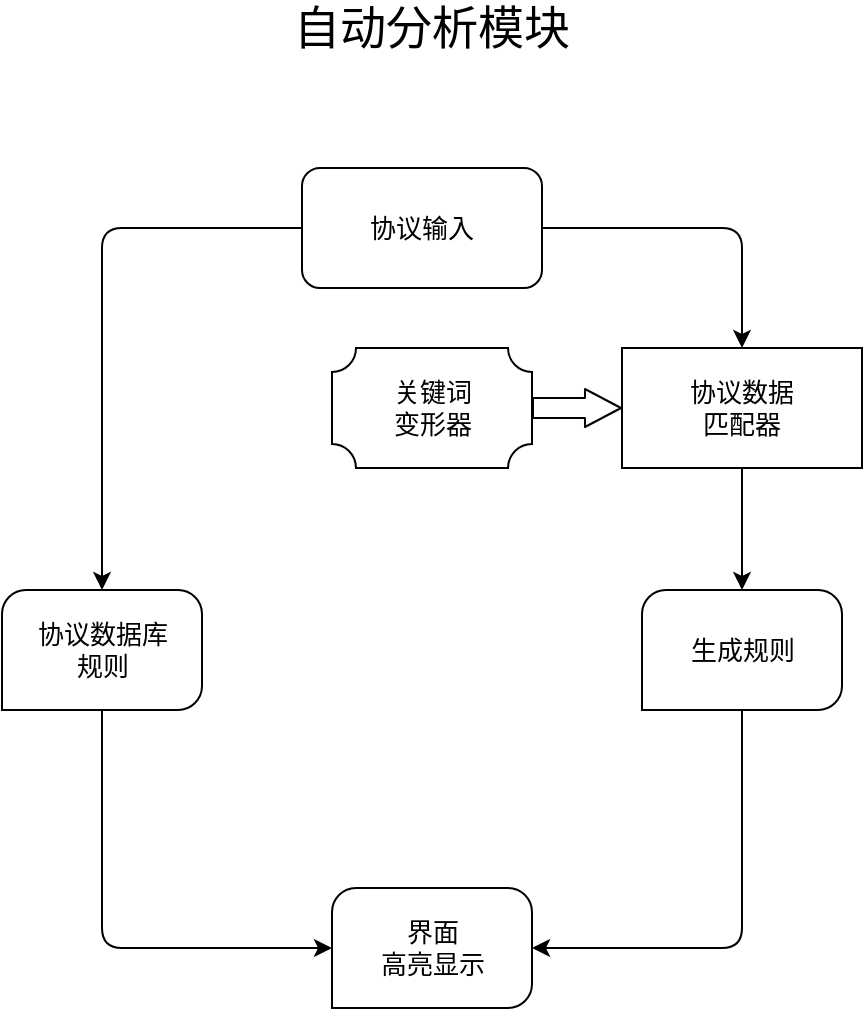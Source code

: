 <mxfile version="12.0.1" type="github" pages="1"><diagram id="PDMYg0tn8_9wsmpUUeU5" name="第 1 页"><mxGraphModel dx="1408" dy="776" grid="1" gridSize="10" guides="1" tooltips="1" connect="1" arrows="1" fold="1" page="1" pageScale="1" pageWidth="827" pageHeight="1169" math="0" shadow="0"><root><mxCell id="0"/><mxCell id="1" parent="0"/><mxCell id="IYbOyVSwOx5RN0h2Jb-t-1" value="自动分析模块" style="text;html=1;strokeColor=none;fillColor=none;align=center;verticalAlign=middle;whiteSpace=wrap;rounded=0;fontSize=23;" vertex="1" parent="1"><mxGeometry x="300" y="50" width="160" height="20" as="geometry"/></mxCell><mxCell id="IYbOyVSwOx5RN0h2Jb-t-13" value="关键词&lt;br&gt;变形器" style="verticalLabelPosition=middle;verticalAlign=middle;html=1;shape=mxgraph.basic.plaque;dx=6;fontFamily=Verdana;fontSize=13;align=center;horizontal=1;labelPosition=center;" vertex="1" parent="1"><mxGeometry x="330" y="220" width="100" height="60" as="geometry"/></mxCell><mxCell id="IYbOyVSwOx5RN0h2Jb-t-15" value="协议数据&lt;br&gt;匹配器" style="rounded=0;whiteSpace=wrap;html=1;fontFamily=Verdana;fontSize=13;align=center;" vertex="1" parent="1"><mxGeometry x="475" y="220" width="120" height="60" as="geometry"/></mxCell><mxCell id="IYbOyVSwOx5RN0h2Jb-t-16" value="" style="shape=flexArrow;endArrow=classic;html=1;fontFamily=Verdana;fontSize=13;endWidth=8;endSize=5.67;exitX=1;exitY=0.5;exitDx=0;exitDy=0;exitPerimeter=0;" edge="1" parent="1" source="IYbOyVSwOx5RN0h2Jb-t-13" target="IYbOyVSwOx5RN0h2Jb-t-15"><mxGeometry width="50" height="50" relative="1" as="geometry"><mxPoint x="665" y="100" as="sourcePoint"/><mxPoint x="525" y="150" as="targetPoint"/></mxGeometry></mxCell><mxCell id="IYbOyVSwOx5RN0h2Jb-t-18" value="界面&lt;br&gt;高亮显示" style="verticalLabelPosition=middle;verticalAlign=middle;html=1;shape=mxgraph.basic.three_corner_round_rect;dx=6;fontFamily=Verdana;fontSize=13;align=center;labelPosition=center;" vertex="1" parent="1"><mxGeometry x="330" y="490" width="100" height="60" as="geometry"/></mxCell><mxCell id="IYbOyVSwOx5RN0h2Jb-t-19" value="生成规则" style="verticalLabelPosition=middle;verticalAlign=middle;html=1;shape=mxgraph.basic.three_corner_round_rect;dx=6;fontFamily=Verdana;fontSize=13;align=center;labelPosition=center;" vertex="1" parent="1"><mxGeometry x="485" y="341" width="100" height="60" as="geometry"/></mxCell><mxCell id="IYbOyVSwOx5RN0h2Jb-t-22" value="" style="endArrow=classic;html=1;fontFamily=Verdana;fontSize=13;exitX=0.5;exitY=1;exitDx=0;exitDy=0;" edge="1" parent="1" source="IYbOyVSwOx5RN0h2Jb-t-15" target="IYbOyVSwOx5RN0h2Jb-t-19"><mxGeometry width="50" height="50" relative="1" as="geometry"><mxPoint x="320" y="660" as="sourcePoint"/><mxPoint x="370" y="610" as="targetPoint"/></mxGeometry></mxCell><mxCell id="IYbOyVSwOx5RN0h2Jb-t-23" value="" style="endArrow=classic;html=1;fontFamily=Verdana;fontSize=13;exitX=0.5;exitY=1;exitDx=0;exitDy=0;exitPerimeter=0;entryX=1;entryY=0.5;entryDx=0;entryDy=0;entryPerimeter=0;" edge="1" parent="1" source="IYbOyVSwOx5RN0h2Jb-t-19" target="IYbOyVSwOx5RN0h2Jb-t-18"><mxGeometry width="50" height="50" relative="1" as="geometry"><mxPoint x="360" y="610" as="sourcePoint"/><mxPoint x="410" y="560" as="targetPoint"/><Array as="points"><mxPoint x="535" y="520"/></Array></mxGeometry></mxCell><mxCell id="IYbOyVSwOx5RN0h2Jb-t-25" value="协议输入" style="rounded=1;whiteSpace=wrap;html=1;fontFamily=Verdana;fontSize=13;align=center;" vertex="1" parent="1"><mxGeometry x="315" y="130" width="120" height="60" as="geometry"/></mxCell><mxCell id="IYbOyVSwOx5RN0h2Jb-t-26" value="" style="endArrow=classic;html=1;fontFamily=Verdana;fontSize=13;entryX=0;entryY=0.5;entryDx=0;entryDy=0;entryPerimeter=0;exitX=0.5;exitY=1;exitDx=0;exitDy=0;exitPerimeter=0;" edge="1" parent="1" source="IYbOyVSwOx5RN0h2Jb-t-30" target="IYbOyVSwOx5RN0h2Jb-t-18"><mxGeometry width="50" height="50" relative="1" as="geometry"><mxPoint x="215" y="416" as="sourcePoint"/><mxPoint x="215" y="650" as="targetPoint"/><Array as="points"><mxPoint x="215" y="520"/></Array></mxGeometry></mxCell><mxCell id="IYbOyVSwOx5RN0h2Jb-t-27" value="" style="endArrow=classic;html=1;fontFamily=Verdana;fontSize=13;exitX=0;exitY=0.5;exitDx=0;exitDy=0;entryX=0.5;entryY=0;entryDx=0;entryDy=0;entryPerimeter=0;" edge="1" parent="1" source="IYbOyVSwOx5RN0h2Jb-t-25" target="IYbOyVSwOx5RN0h2Jb-t-30"><mxGeometry width="50" height="50" relative="1" as="geometry"><mxPoint x="165" y="700" as="sourcePoint"/><mxPoint x="275" y="300" as="targetPoint"/><Array as="points"><mxPoint x="215" y="160"/></Array></mxGeometry></mxCell><mxCell id="IYbOyVSwOx5RN0h2Jb-t-29" value="" style="endArrow=classic;html=1;fontFamily=Verdana;fontSize=13;exitX=1;exitY=0.5;exitDx=0;exitDy=0;entryX=0.5;entryY=0;entryDx=0;entryDy=0;" edge="1" parent="1" source="IYbOyVSwOx5RN0h2Jb-t-25" target="IYbOyVSwOx5RN0h2Jb-t-15"><mxGeometry width="50" height="50" relative="1" as="geometry"><mxPoint x="455" y="180" as="sourcePoint"/><mxPoint x="505" y="130" as="targetPoint"/><Array as="points"><mxPoint x="535" y="160"/></Array></mxGeometry></mxCell><mxCell id="IYbOyVSwOx5RN0h2Jb-t-30" value="协议数据库&lt;br&gt;规则" style="verticalLabelPosition=middle;verticalAlign=middle;html=1;shape=mxgraph.basic.three_corner_round_rect;dx=6;fontFamily=Verdana;fontSize=13;align=center;labelPosition=center;" vertex="1" parent="1"><mxGeometry x="165" y="341" width="100" height="60" as="geometry"/></mxCell></root></mxGraphModel></diagram></mxfile>